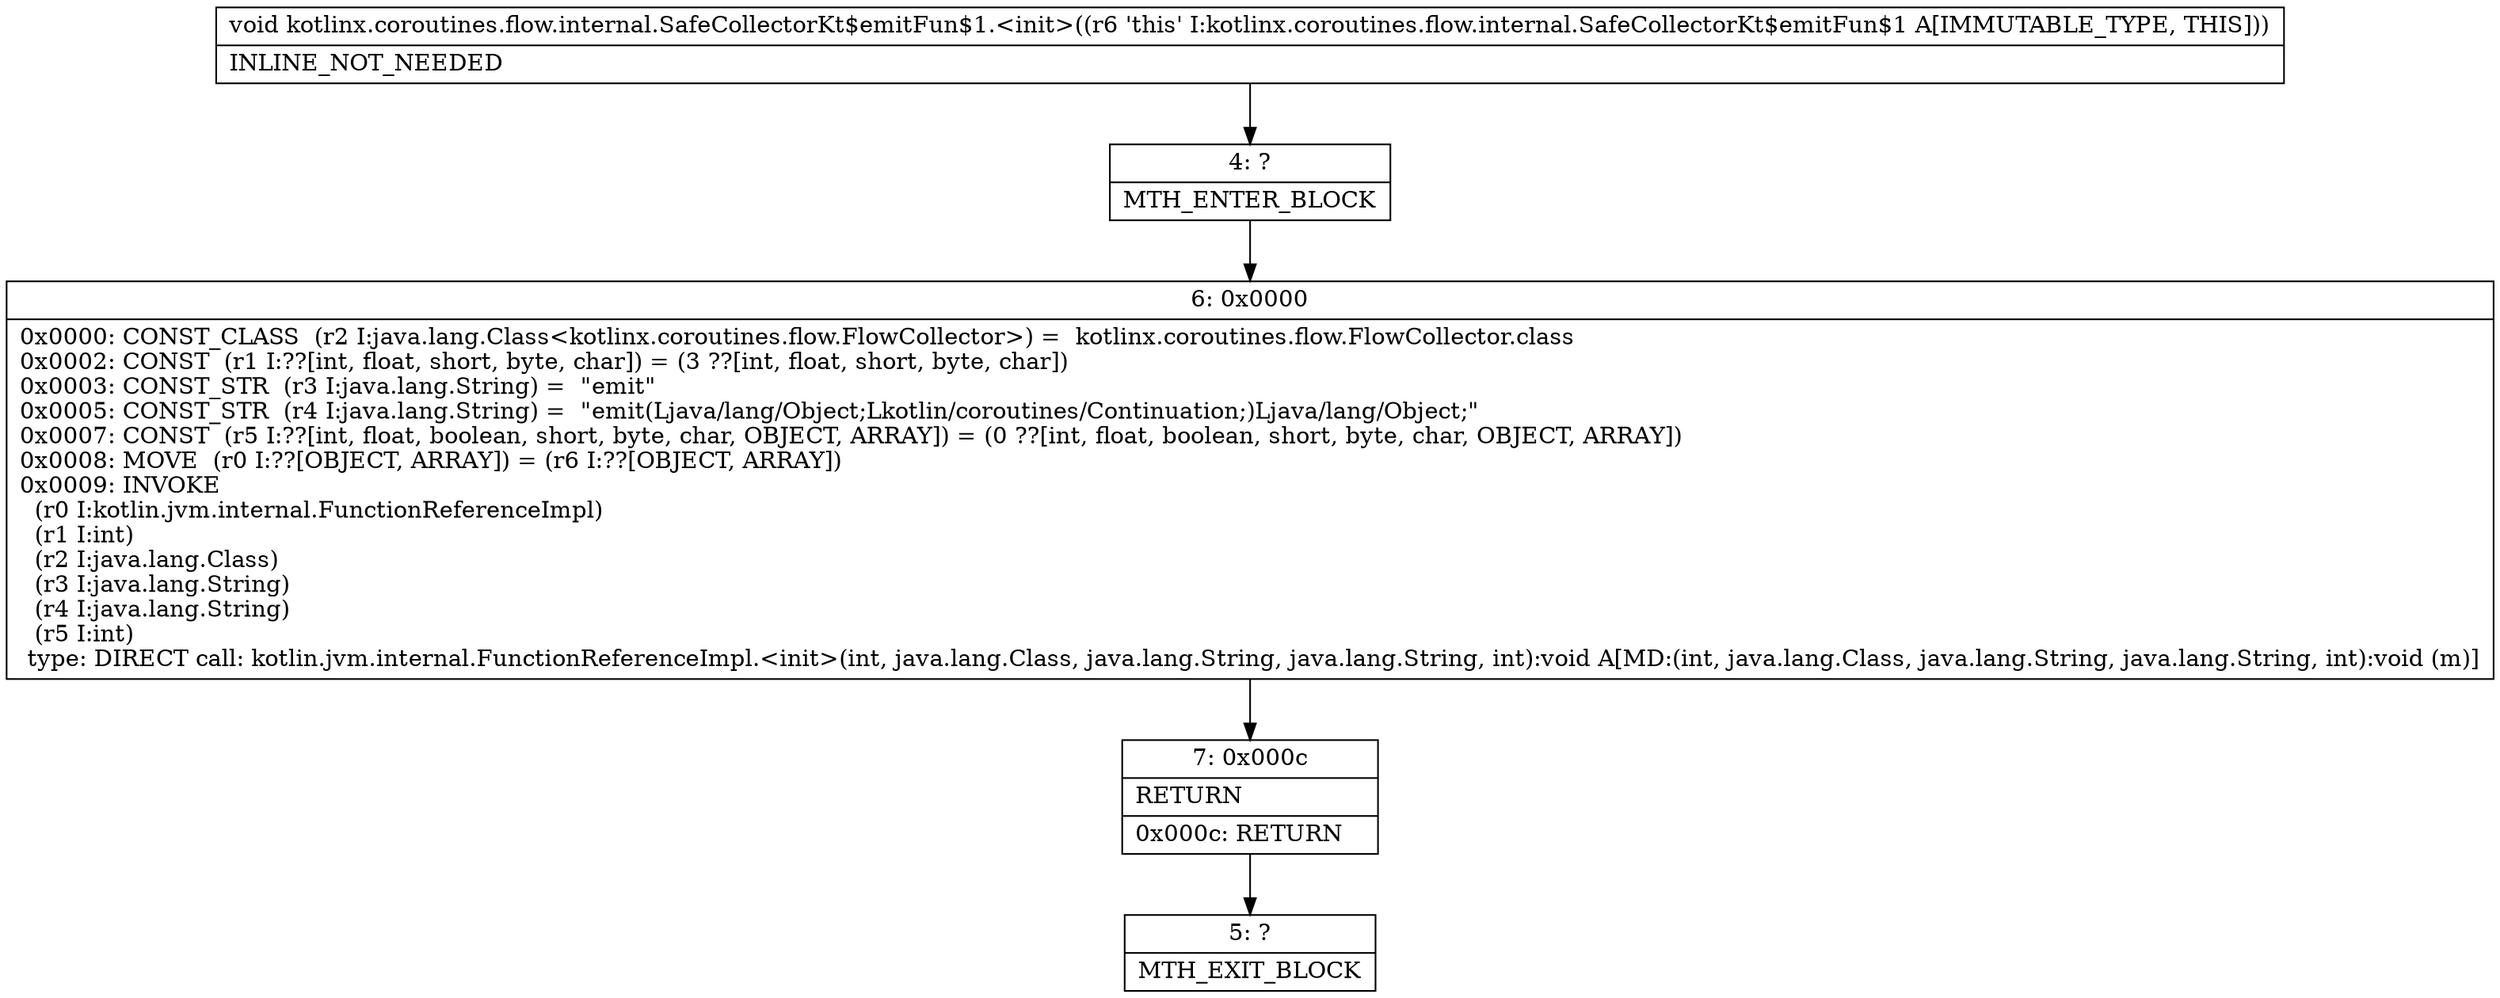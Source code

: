 digraph "CFG forkotlinx.coroutines.flow.internal.SafeCollectorKt$emitFun$1.\<init\>()V" {
Node_4 [shape=record,label="{4\:\ ?|MTH_ENTER_BLOCK\l}"];
Node_6 [shape=record,label="{6\:\ 0x0000|0x0000: CONST_CLASS  (r2 I:java.lang.Class\<kotlinx.coroutines.flow.FlowCollector\>) =  kotlinx.coroutines.flow.FlowCollector.class \l0x0002: CONST  (r1 I:??[int, float, short, byte, char]) = (3 ??[int, float, short, byte, char]) \l0x0003: CONST_STR  (r3 I:java.lang.String) =  \"emit\" \l0x0005: CONST_STR  (r4 I:java.lang.String) =  \"emit(Ljava\/lang\/Object;Lkotlin\/coroutines\/Continuation;)Ljava\/lang\/Object;\" \l0x0007: CONST  (r5 I:??[int, float, boolean, short, byte, char, OBJECT, ARRAY]) = (0 ??[int, float, boolean, short, byte, char, OBJECT, ARRAY]) \l0x0008: MOVE  (r0 I:??[OBJECT, ARRAY]) = (r6 I:??[OBJECT, ARRAY]) \l0x0009: INVOKE  \l  (r0 I:kotlin.jvm.internal.FunctionReferenceImpl)\l  (r1 I:int)\l  (r2 I:java.lang.Class)\l  (r3 I:java.lang.String)\l  (r4 I:java.lang.String)\l  (r5 I:int)\l type: DIRECT call: kotlin.jvm.internal.FunctionReferenceImpl.\<init\>(int, java.lang.Class, java.lang.String, java.lang.String, int):void A[MD:(int, java.lang.Class, java.lang.String, java.lang.String, int):void (m)]\l}"];
Node_7 [shape=record,label="{7\:\ 0x000c|RETURN\l|0x000c: RETURN   \l}"];
Node_5 [shape=record,label="{5\:\ ?|MTH_EXIT_BLOCK\l}"];
MethodNode[shape=record,label="{void kotlinx.coroutines.flow.internal.SafeCollectorKt$emitFun$1.\<init\>((r6 'this' I:kotlinx.coroutines.flow.internal.SafeCollectorKt$emitFun$1 A[IMMUTABLE_TYPE, THIS]))  | INLINE_NOT_NEEDED\l}"];
MethodNode -> Node_4;Node_4 -> Node_6;
Node_6 -> Node_7;
Node_7 -> Node_5;
}

